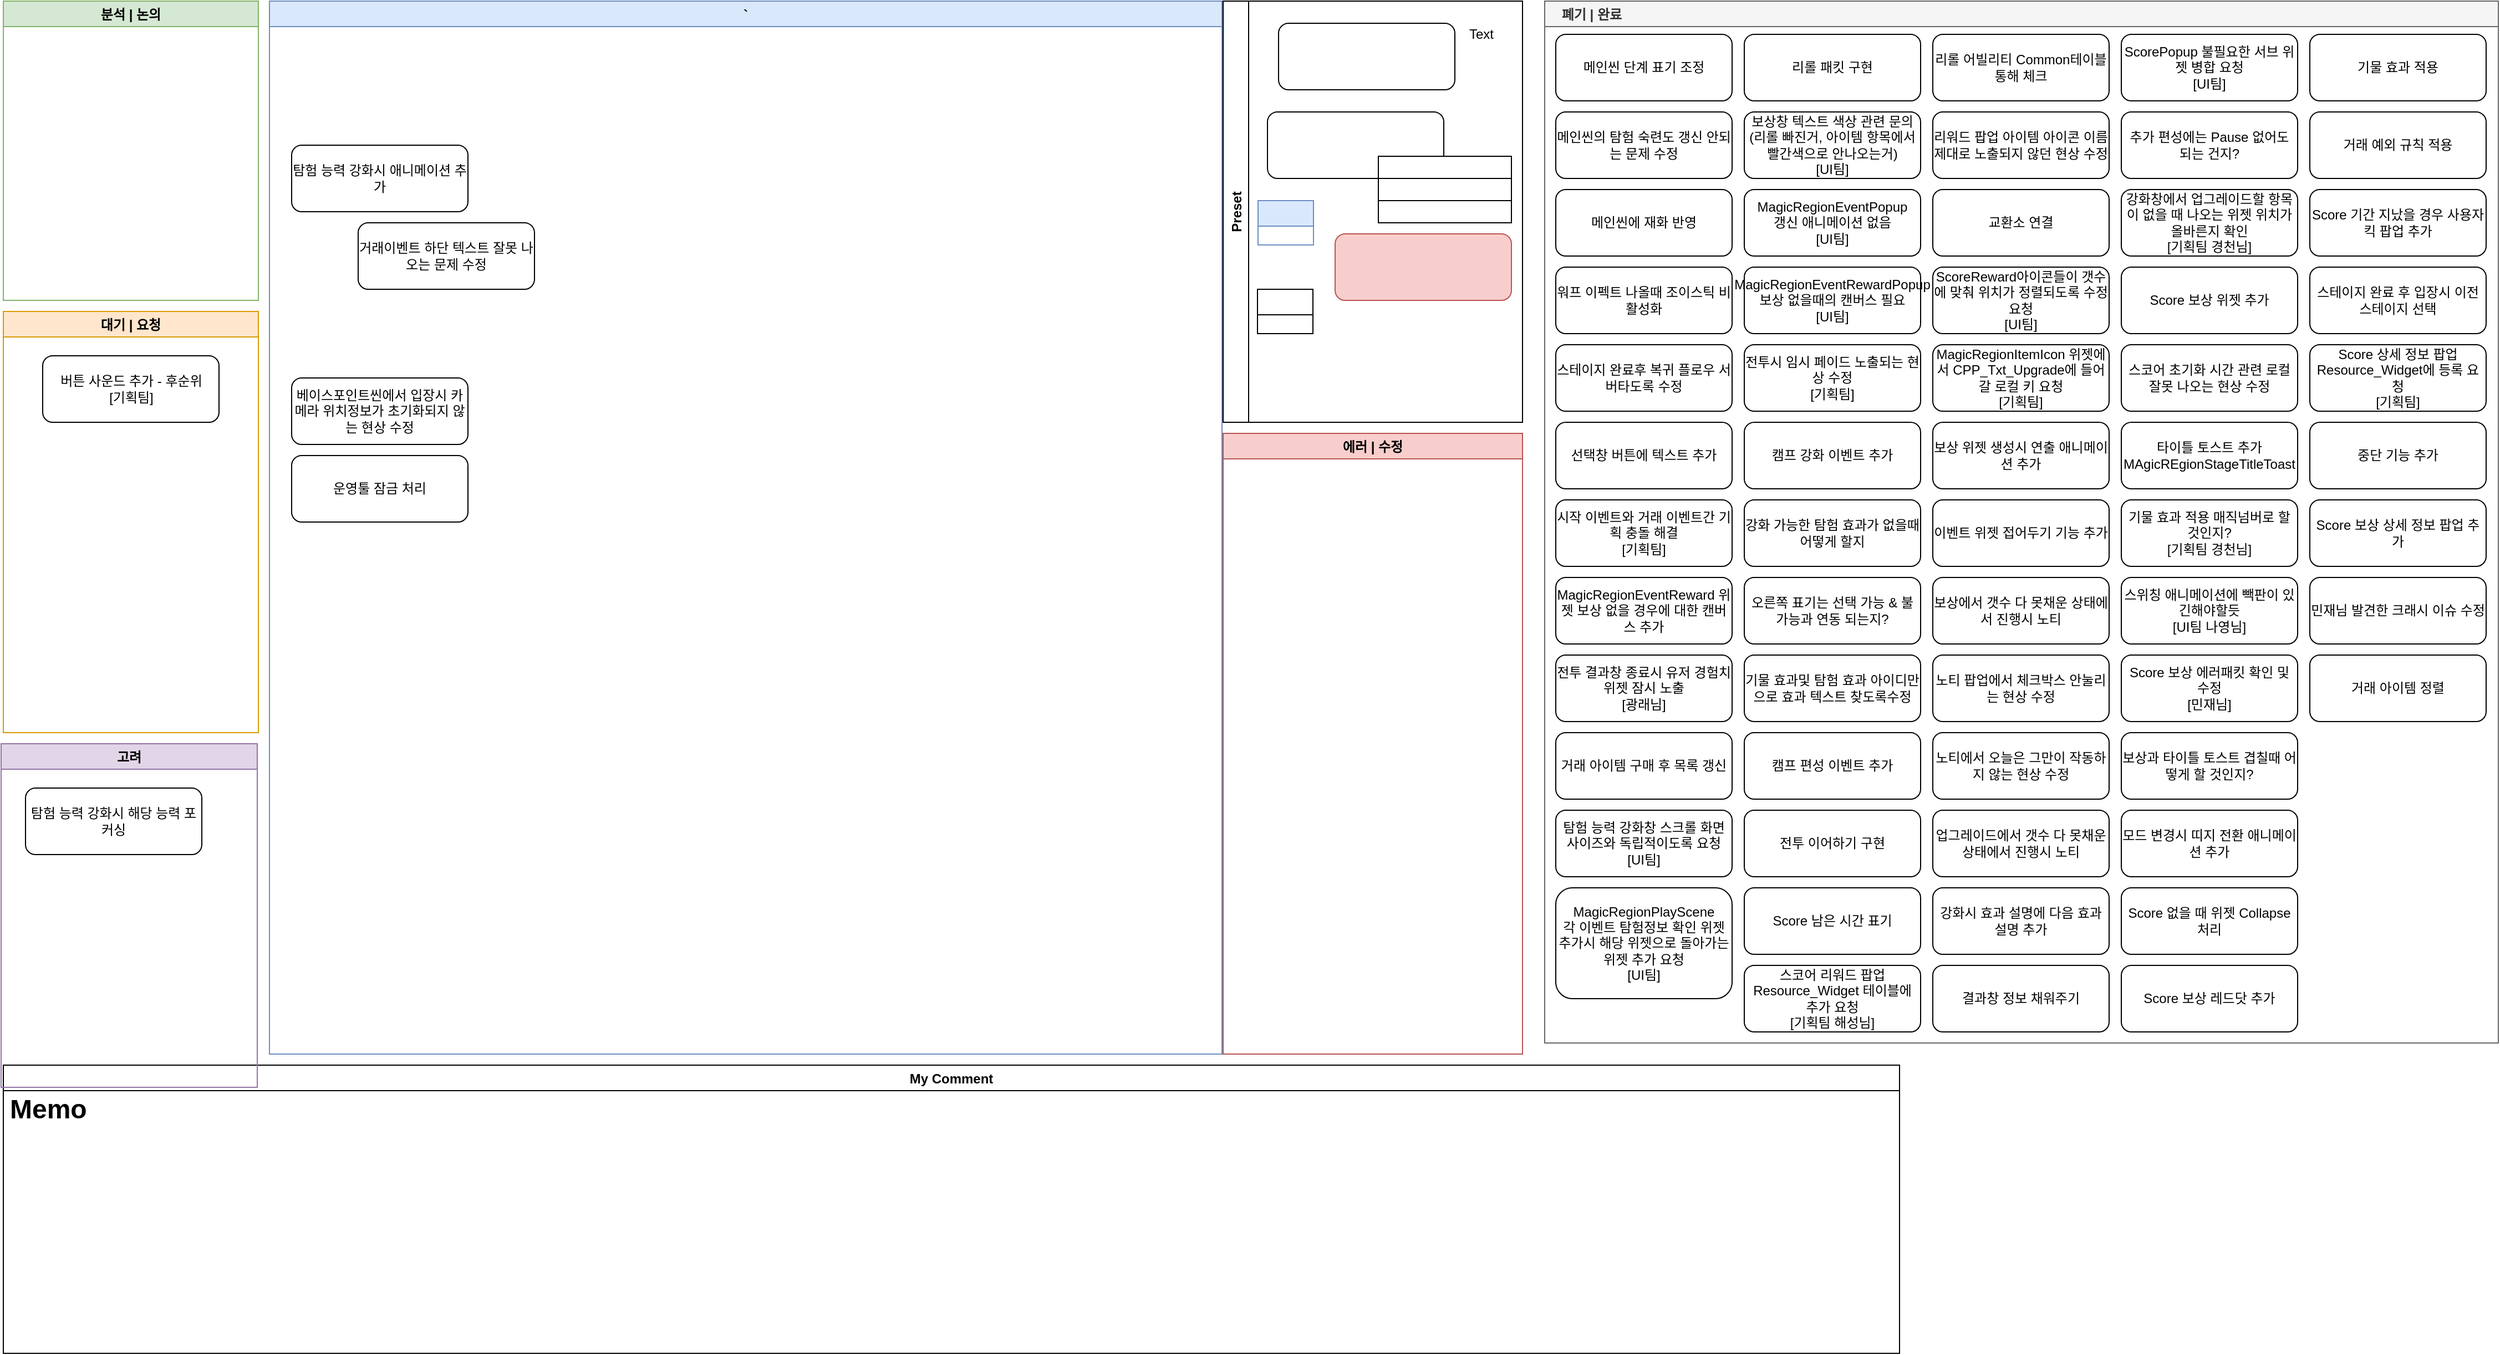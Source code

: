 <mxfile version="24.8.4">
  <diagram id="sQ8EXhfYu_Z4RW1TYD9f" name="Page-1">
    <mxGraphModel dx="1687" dy="878" grid="1" gridSize="10" guides="1" tooltips="1" connect="0" arrows="1" fold="1" page="1" pageScale="1" pageWidth="827" pageHeight="1169" math="0" shadow="0">
      <root>
        <mxCell id="0" />
        <mxCell id="1" parent="0" />
        <mxCell id="wOnGFkAYj0Utu0_wV-MN-16" value="`" style="swimlane;fillColor=#dae8fc;strokeColor=#6c8ebf;" parent="1" vertex="1">
          <mxGeometry x="270" y="50" width="859" height="950" as="geometry" />
        </mxCell>
        <mxCell id="Hl0CqrcyUsH3RmlXjL36-19" value="베이스포인트씬에서 입장시 카메라 위치정보가 초기화되지 않는 현상 수정" style="rounded=1;whiteSpace=wrap;html=1;" parent="wOnGFkAYj0Utu0_wV-MN-16" vertex="1">
          <mxGeometry x="20" y="340" width="159" height="60" as="geometry" />
        </mxCell>
        <mxCell id="-H19STxGfVn_PWDj7dHE-33" value="탐험 능력 강화시 애니메이션 추가" style="rounded=1;whiteSpace=wrap;html=1;" vertex="1" parent="wOnGFkAYj0Utu0_wV-MN-16">
          <mxGeometry x="20" y="130" width="159" height="60" as="geometry" />
        </mxCell>
        <mxCell id="-H19STxGfVn_PWDj7dHE-34" value="운영툴 잠금 처리" style="rounded=1;whiteSpace=wrap;html=1;" vertex="1" parent="wOnGFkAYj0Utu0_wV-MN-16">
          <mxGeometry x="20" y="410" width="159" height="60" as="geometry" />
        </mxCell>
        <mxCell id="-H19STxGfVn_PWDj7dHE-37" value="거래이벤트 하단 텍스트 잘못 나오는 문제 수정" style="rounded=1;whiteSpace=wrap;html=1;" vertex="1" parent="wOnGFkAYj0Utu0_wV-MN-16">
          <mxGeometry x="80" y="200" width="159" height="60" as="geometry" />
        </mxCell>
        <mxCell id="wOnGFkAYj0Utu0_wV-MN-17" value="분석 | 논의" style="swimlane;strokeColor=#82b366;fillColor=#D5E8D4;" parent="1" vertex="1">
          <mxGeometry x="30" y="50" width="230" height="270" as="geometry" />
        </mxCell>
        <mxCell id="MTrl5ynQiznJmTlUDSWs-4" value="대기 | 요청" style="swimlane;strokeColor=#d79b00;fillColor=#ffe6cc;" parent="1" vertex="1">
          <mxGeometry x="30" y="330" width="230" height="380" as="geometry" />
        </mxCell>
        <mxCell id="Hl0CqrcyUsH3RmlXjL36-31" value="버튼 사운드 추가 - 후순위&lt;br&gt;[기획팀]" style="rounded=1;whiteSpace=wrap;html=1;" parent="MTrl5ynQiznJmTlUDSWs-4" vertex="1">
          <mxGeometry x="35.5" y="40" width="159" height="60" as="geometry" />
        </mxCell>
        <mxCell id="hDPYIisuoytdxOGGVnbc-3" value="    폐기 | 완료" style="swimlane;strokeColor=#666666;fillColor=#f5f5f5;fontColor=#333333;align=left;" parent="1" vertex="1">
          <mxGeometry x="1420" y="50" width="860" height="940" as="geometry">
            <mxRectangle x="1130" y="50" width="90" height="23" as="alternateBounds" />
          </mxGeometry>
        </mxCell>
        <mxCell id="dMWVsQm3UKa0kzxUu898-2" value="메인씬 단계 표기 조정" style="rounded=1;whiteSpace=wrap;html=1;" parent="hDPYIisuoytdxOGGVnbc-3" vertex="1">
          <mxGeometry x="10" y="30" width="159" height="60" as="geometry" />
        </mxCell>
        <mxCell id="Hl0CqrcyUsH3RmlXjL36-9" value="메인씬의 탐험 숙련도 갱신 안되는 문제 수정" style="rounded=1;whiteSpace=wrap;html=1;" parent="hDPYIisuoytdxOGGVnbc-3" vertex="1">
          <mxGeometry x="10" y="100" width="159" height="60" as="geometry" />
        </mxCell>
        <mxCell id="Hl0CqrcyUsH3RmlXjL36-11" value="메인씬에 재화 반영" style="rounded=1;whiteSpace=wrap;html=1;" parent="hDPYIisuoytdxOGGVnbc-3" vertex="1">
          <mxGeometry x="10" y="170" width="159" height="60" as="geometry" />
        </mxCell>
        <mxCell id="Hl0CqrcyUsH3RmlXjL36-12" value="워프 이펙트 나올때 조이스틱 비활성화" style="rounded=1;whiteSpace=wrap;html=1;" parent="hDPYIisuoytdxOGGVnbc-3" vertex="1">
          <mxGeometry x="10" y="240" width="159" height="60" as="geometry" />
        </mxCell>
        <mxCell id="Hl0CqrcyUsH3RmlXjL36-5" value="스테이지 완료후 복귀 플로우 서버타도록 수정" style="rounded=1;whiteSpace=wrap;html=1;" parent="hDPYIisuoytdxOGGVnbc-3" vertex="1">
          <mxGeometry x="10" y="310" width="159" height="60" as="geometry" />
        </mxCell>
        <mxCell id="Hl0CqrcyUsH3RmlXjL36-10" value="선택창 버튼에 텍스트 추가" style="rounded=1;whiteSpace=wrap;html=1;" parent="hDPYIisuoytdxOGGVnbc-3" vertex="1">
          <mxGeometry x="10" y="380" width="159" height="60" as="geometry" />
        </mxCell>
        <mxCell id="Hl0CqrcyUsH3RmlXjL36-8" value="시작 이벤트와 거래 이벤트간 기획 충돌 해결&lt;br&gt;[기획팀]" style="rounded=1;whiteSpace=wrap;html=1;" parent="hDPYIisuoytdxOGGVnbc-3" vertex="1">
          <mxGeometry x="10" y="450" width="159" height="60" as="geometry" />
        </mxCell>
        <mxCell id="Hl0CqrcyUsH3RmlXjL36-21" value="MagicRegionEventReward 위젯 보상 없을 경우에 대한 캔버스 추가" style="rounded=1;whiteSpace=wrap;html=1;" parent="hDPYIisuoytdxOGGVnbc-3" vertex="1">
          <mxGeometry x="10" y="520" width="159" height="60" as="geometry" />
        </mxCell>
        <mxCell id="Hl0CqrcyUsH3RmlXjL36-2" value="전투 결과창 종료시 유저 경험치 위젯 잠시 노출&lt;br&gt;[광래님]" style="rounded=1;whiteSpace=wrap;html=1;" parent="hDPYIisuoytdxOGGVnbc-3" vertex="1">
          <mxGeometry x="10" y="590" width="159" height="60" as="geometry" />
        </mxCell>
        <mxCell id="Hl0CqrcyUsH3RmlXjL36-17" value="거래 아이템 구매 후 목록 갱신" style="rounded=1;whiteSpace=wrap;html=1;" parent="hDPYIisuoytdxOGGVnbc-3" vertex="1">
          <mxGeometry x="10" y="660" width="159" height="60" as="geometry" />
        </mxCell>
        <mxCell id="Hl0CqrcyUsH3RmlXjL36-7" value="탐험 능력 강화창 스크롤 화면 사이즈와 독립적이도록 요청&lt;div&gt;[UI팀]&lt;/div&gt;" style="rounded=1;whiteSpace=wrap;html=1;" parent="hDPYIisuoytdxOGGVnbc-3" vertex="1">
          <mxGeometry x="10" y="730" width="159" height="60" as="geometry" />
        </mxCell>
        <mxCell id="Hl0CqrcyUsH3RmlXjL36-13" value="MagicRegionPlayScene&lt;br&gt;각 이벤트 탐험정보 확인 위젯 추가시 해당 위젯으로 돌아가는 위젯 추가 요청&lt;br&gt;&lt;div&gt;[UI팀]&lt;/div&gt;" style="rounded=1;whiteSpace=wrap;html=1;" parent="hDPYIisuoytdxOGGVnbc-3" vertex="1">
          <mxGeometry x="10" y="800" width="159" height="100" as="geometry" />
        </mxCell>
        <mxCell id="Hl0CqrcyUsH3RmlXjL36-22" value="보상창 텍스트 색상 관련 문의(리롤 빠진거, 아이템 항목에서 빨간색으로 안나오는거)&lt;div&gt;[UI팀]&lt;/div&gt;" style="rounded=1;whiteSpace=wrap;html=1;" parent="hDPYIisuoytdxOGGVnbc-3" vertex="1">
          <mxGeometry x="180" y="100" width="159" height="60" as="geometry" />
        </mxCell>
        <mxCell id="Hl0CqrcyUsH3RmlXjL36-24" value="MagicRegionEventPopup&lt;br&gt;갱신 애니메이션 없음&lt;div&gt;[UI팀]&lt;/div&gt;" style="rounded=1;whiteSpace=wrap;html=1;" parent="hDPYIisuoytdxOGGVnbc-3" vertex="1">
          <mxGeometry x="180" y="170" width="159" height="60" as="geometry" />
        </mxCell>
        <mxCell id="Hl0CqrcyUsH3RmlXjL36-25" value="MagicRegionEventRewardPopup 보상 없을때의 캔버스 필요&lt;br&gt;[UI팀]" style="rounded=1;whiteSpace=wrap;html=1;" parent="hDPYIisuoytdxOGGVnbc-3" vertex="1">
          <mxGeometry x="180" y="240" width="159" height="60" as="geometry" />
        </mxCell>
        <mxCell id="dMWVsQm3UKa0kzxUu898-1" value="리롤 패킷 구현" style="rounded=1;whiteSpace=wrap;html=1;" parent="hDPYIisuoytdxOGGVnbc-3" vertex="1">
          <mxGeometry x="180" y="30" width="159" height="60" as="geometry" />
        </mxCell>
        <mxCell id="Hl0CqrcyUsH3RmlXjL36-6" value="전투시 임시 페이드 노출되는 현상 수정&lt;div&gt;[기획팀]&lt;/div&gt;" style="rounded=1;whiteSpace=wrap;html=1;" parent="hDPYIisuoytdxOGGVnbc-3" vertex="1">
          <mxGeometry x="180" y="310" width="159" height="60" as="geometry" />
        </mxCell>
        <mxCell id="Hl0CqrcyUsH3RmlXjL36-15" value="캠프 강화 이벤트 추가" style="rounded=1;whiteSpace=wrap;html=1;" parent="hDPYIisuoytdxOGGVnbc-3" vertex="1">
          <mxGeometry x="180" y="380" width="159" height="60" as="geometry" />
        </mxCell>
        <mxCell id="Hl0CqrcyUsH3RmlXjL36-26" value="강화 가능한 탐험 효과가 없을때 어떻게 할지" style="rounded=1;whiteSpace=wrap;html=1;" parent="hDPYIisuoytdxOGGVnbc-3" vertex="1">
          <mxGeometry x="180" y="450" width="159" height="60" as="geometry" />
        </mxCell>
        <mxCell id="Hl0CqrcyUsH3RmlXjL36-27" value="오른쪽 표기는 선택 가능 &amp;amp; 불가능과 연동 되는지?" style="rounded=1;whiteSpace=wrap;html=1;" parent="hDPYIisuoytdxOGGVnbc-3" vertex="1">
          <mxGeometry x="180" y="520" width="159" height="60" as="geometry" />
        </mxCell>
        <mxCell id="-H19STxGfVn_PWDj7dHE-1" value="기물 효과및 탐험 효과 아이디만으로 효과 텍스트 찾도록수정" style="rounded=1;whiteSpace=wrap;html=1;" vertex="1" parent="hDPYIisuoytdxOGGVnbc-3">
          <mxGeometry x="180" y="590" width="159" height="60" as="geometry" />
        </mxCell>
        <mxCell id="Hl0CqrcyUsH3RmlXjL36-14" value="캠프 편성 이벤트 추가" style="rounded=1;whiteSpace=wrap;html=1;" parent="hDPYIisuoytdxOGGVnbc-3" vertex="1">
          <mxGeometry x="180" y="660" width="159" height="60" as="geometry" />
        </mxCell>
        <mxCell id="Hl0CqrcyUsH3RmlXjL36-30" value="전투 이어하기 구현" style="rounded=1;whiteSpace=wrap;html=1;" parent="hDPYIisuoytdxOGGVnbc-3" vertex="1">
          <mxGeometry x="180" y="730" width="159" height="60" as="geometry" />
        </mxCell>
        <mxCell id="-H19STxGfVn_PWDj7dHE-2" value="Score 남은 시간 표기" style="rounded=1;whiteSpace=wrap;html=1;" vertex="1" parent="hDPYIisuoytdxOGGVnbc-3">
          <mxGeometry x="180" y="800" width="159" height="60" as="geometry" />
        </mxCell>
        <mxCell id="-H19STxGfVn_PWDj7dHE-8" value="스코어 리워드 팝업 Resource_Widget 테이블에 추가 요청&lt;br&gt;[기획팀 해성님]" style="rounded=1;whiteSpace=wrap;html=1;" vertex="1" parent="hDPYIisuoytdxOGGVnbc-3">
          <mxGeometry x="180" y="870" width="159" height="60" as="geometry" />
        </mxCell>
        <mxCell id="Hl0CqrcyUsH3RmlXjL36-23" value="리롤 어빌리티 Common테이블 통해 체크" style="rounded=1;whiteSpace=wrap;html=1;" parent="hDPYIisuoytdxOGGVnbc-3" vertex="1">
          <mxGeometry x="350" y="30" width="159" height="60" as="geometry" />
        </mxCell>
        <mxCell id="-H19STxGfVn_PWDj7dHE-10" value="리워드 팝업 아이템 아이콘 이름 제대로 노출되지 않던 현상 수정" style="rounded=1;whiteSpace=wrap;html=1;" vertex="1" parent="hDPYIisuoytdxOGGVnbc-3">
          <mxGeometry x="350" y="100" width="159" height="60" as="geometry" />
        </mxCell>
        <mxCell id="-H19STxGfVn_PWDj7dHE-12" value="교환소 연결" style="rounded=1;whiteSpace=wrap;html=1;" vertex="1" parent="hDPYIisuoytdxOGGVnbc-3">
          <mxGeometry x="350" y="170" width="159" height="60" as="geometry" />
        </mxCell>
        <mxCell id="-H19STxGfVn_PWDj7dHE-9" value="ScoreReward아이콘들이 갯수에 맞춰 위치가 정렬되도록 수정 요청&lt;br&gt;[UI팀]" style="rounded=1;whiteSpace=wrap;html=1;" vertex="1" parent="hDPYIisuoytdxOGGVnbc-3">
          <mxGeometry x="350" y="240" width="159" height="60" as="geometry" />
        </mxCell>
        <mxCell id="Hl0CqrcyUsH3RmlXjL36-28" value="MagicRegionItemIcon 위젯에서 CPP_Txt_Upgrade에 들어갈 로컬 키 요청&lt;br&gt;[기획팀]" style="rounded=1;whiteSpace=wrap;html=1;" parent="hDPYIisuoytdxOGGVnbc-3" vertex="1">
          <mxGeometry x="350" y="310" width="159" height="60" as="geometry" />
        </mxCell>
        <mxCell id="-H19STxGfVn_PWDj7dHE-6" value="보상 위젯 생성시 연출 애니메이션 추가" style="rounded=1;whiteSpace=wrap;html=1;" vertex="1" parent="hDPYIisuoytdxOGGVnbc-3">
          <mxGeometry x="350" y="380" width="159" height="60" as="geometry" />
        </mxCell>
        <mxCell id="-H19STxGfVn_PWDj7dHE-14" value="이벤트 위젯 접어두기 기능 추가" style="rounded=1;whiteSpace=wrap;html=1;" vertex="1" parent="hDPYIisuoytdxOGGVnbc-3">
          <mxGeometry x="350" y="450" width="159" height="60" as="geometry" />
        </mxCell>
        <mxCell id="Hl0CqrcyUsH3RmlXjL36-29" value="보상에서 갯수 다 못채운 상태에서 진행시 노티" style="rounded=1;whiteSpace=wrap;html=1;" parent="hDPYIisuoytdxOGGVnbc-3" vertex="1">
          <mxGeometry x="350" y="520" width="159" height="60" as="geometry" />
        </mxCell>
        <mxCell id="-H19STxGfVn_PWDj7dHE-15" value="노티 팝업에서 체크박스 안눌리는 현상 수정" style="rounded=1;whiteSpace=wrap;html=1;" vertex="1" parent="hDPYIisuoytdxOGGVnbc-3">
          <mxGeometry x="350" y="590" width="159" height="60" as="geometry" />
        </mxCell>
        <mxCell id="-H19STxGfVn_PWDj7dHE-16" value="노티에서 오늘은 그만이 작동하지 않는 현상 수정" style="rounded=1;whiteSpace=wrap;html=1;" vertex="1" parent="hDPYIisuoytdxOGGVnbc-3">
          <mxGeometry x="350" y="660" width="159" height="60" as="geometry" />
        </mxCell>
        <mxCell id="Hl0CqrcyUsH3RmlXjL36-33" value="업그레이드에서 갯수 다 못채운 상태에서 진행시 노티" style="rounded=1;whiteSpace=wrap;html=1;" parent="hDPYIisuoytdxOGGVnbc-3" vertex="1">
          <mxGeometry x="350" y="730" width="159" height="60" as="geometry" />
        </mxCell>
        <mxCell id="Hl0CqrcyUsH3RmlXjL36-34" value="강화시 효과 설명에 다음 효과 설명 추가" style="rounded=1;whiteSpace=wrap;html=1;" parent="hDPYIisuoytdxOGGVnbc-3" vertex="1">
          <mxGeometry x="350" y="800" width="159" height="60" as="geometry" />
        </mxCell>
        <mxCell id="Hl0CqrcyUsH3RmlXjL36-1" value="결과창 정보 채워주기" style="rounded=1;whiteSpace=wrap;html=1;" parent="hDPYIisuoytdxOGGVnbc-3" vertex="1">
          <mxGeometry x="350" y="870" width="159" height="60" as="geometry" />
        </mxCell>
        <mxCell id="-H19STxGfVn_PWDj7dHE-13" value="ScorePopup 불필요한 서브 위젯 병합 요청&lt;br&gt;[UI팀]" style="rounded=1;whiteSpace=wrap;html=1;" vertex="1" parent="hDPYIisuoytdxOGGVnbc-3">
          <mxGeometry x="520" y="30" width="159" height="60" as="geometry" />
        </mxCell>
        <mxCell id="-H19STxGfVn_PWDj7dHE-18" value="추가 편성에는 Pause 없어도 되는 건지?" style="rounded=1;whiteSpace=wrap;html=1;" vertex="1" parent="hDPYIisuoytdxOGGVnbc-3">
          <mxGeometry x="520" y="100" width="159" height="60" as="geometry" />
        </mxCell>
        <mxCell id="-H19STxGfVn_PWDj7dHE-20" value="강화창에서 업그레이드할 항목이 없을 때 나오는 위젯 위치가 올바른지 확인&lt;br&gt;[기획팀 경천님]" style="rounded=1;whiteSpace=wrap;html=1;" vertex="1" parent="hDPYIisuoytdxOGGVnbc-3">
          <mxGeometry x="520" y="170" width="159" height="60" as="geometry" />
        </mxCell>
        <mxCell id="-H19STxGfVn_PWDj7dHE-3" value="Score 보상 위젯 추가" style="rounded=1;whiteSpace=wrap;html=1;" vertex="1" parent="hDPYIisuoytdxOGGVnbc-3">
          <mxGeometry x="520" y="240" width="159" height="60" as="geometry" />
        </mxCell>
        <mxCell id="-H19STxGfVn_PWDj7dHE-4" value="스코어 초기화 시간 관련 로컬 잘못 나오는 현상 수정" style="rounded=1;whiteSpace=wrap;html=1;" vertex="1" parent="hDPYIisuoytdxOGGVnbc-3">
          <mxGeometry x="520" y="310" width="159" height="60" as="geometry" />
        </mxCell>
        <mxCell id="-H19STxGfVn_PWDj7dHE-25" value="타이틀 토스트 추가&lt;div&gt;MAgicREgionStageTitleToast&lt;/div&gt;" style="rounded=1;whiteSpace=wrap;html=1;" vertex="1" parent="hDPYIisuoytdxOGGVnbc-3">
          <mxGeometry x="520" y="380" width="159" height="60" as="geometry" />
        </mxCell>
        <mxCell id="-H19STxGfVn_PWDj7dHE-27" value="기물 효과 적용 매직넘버로 할 것인지?&lt;br&gt;[기획팀 경천님]" style="rounded=1;whiteSpace=wrap;html=1;" vertex="1" parent="hDPYIisuoytdxOGGVnbc-3">
          <mxGeometry x="520" y="450" width="159" height="60" as="geometry" />
        </mxCell>
        <mxCell id="-H19STxGfVn_PWDj7dHE-29" value="스위칭 애니메이션에 빽판이 있긴해야할듯&lt;br&gt;[UI팀 나영님]" style="rounded=1;whiteSpace=wrap;html=1;" vertex="1" parent="hDPYIisuoytdxOGGVnbc-3">
          <mxGeometry x="520" y="520" width="159" height="60" as="geometry" />
        </mxCell>
        <mxCell id="-H19STxGfVn_PWDj7dHE-26" value="Score 보상 에러패킷 확인 및 수정&lt;br&gt;[민재님]" style="rounded=1;whiteSpace=wrap;html=1;" vertex="1" parent="hDPYIisuoytdxOGGVnbc-3">
          <mxGeometry x="520" y="590" width="159" height="60" as="geometry" />
        </mxCell>
        <mxCell id="-H19STxGfVn_PWDj7dHE-28" value="보상과 타이틀 토스트 겹칠때 어떻게 할 것인지?" style="rounded=1;whiteSpace=wrap;html=1;" vertex="1" parent="hDPYIisuoytdxOGGVnbc-3">
          <mxGeometry x="520" y="660" width="159" height="60" as="geometry" />
        </mxCell>
        <mxCell id="-H19STxGfVn_PWDj7dHE-22" value="모드 변경시 띠지 전환 애니메이션 추가" style="rounded=1;whiteSpace=wrap;html=1;" vertex="1" parent="hDPYIisuoytdxOGGVnbc-3">
          <mxGeometry x="520" y="730" width="159" height="60" as="geometry" />
        </mxCell>
        <mxCell id="-H19STxGfVn_PWDj7dHE-30" value="Score 없을 때 위젯 Collapse 처리" style="rounded=1;whiteSpace=wrap;html=1;" vertex="1" parent="hDPYIisuoytdxOGGVnbc-3">
          <mxGeometry x="520" y="800" width="159" height="60" as="geometry" />
        </mxCell>
        <mxCell id="-H19STxGfVn_PWDj7dHE-11" value="Score 보상 레드닷 추가" style="rounded=1;whiteSpace=wrap;html=1;" vertex="1" parent="hDPYIisuoytdxOGGVnbc-3">
          <mxGeometry x="520" y="870" width="159" height="60" as="geometry" />
        </mxCell>
        <mxCell id="-H19STxGfVn_PWDj7dHE-17" value="거래 예외 규칙 적용" style="rounded=1;whiteSpace=wrap;html=1;" vertex="1" parent="hDPYIisuoytdxOGGVnbc-3">
          <mxGeometry x="690" y="100" width="159" height="60" as="geometry" />
        </mxCell>
        <mxCell id="-H19STxGfVn_PWDj7dHE-31" value="Score 기간 지났을 경우 사용자 킥 팝업 추가" style="rounded=1;whiteSpace=wrap;html=1;" vertex="1" parent="hDPYIisuoytdxOGGVnbc-3">
          <mxGeometry x="690" y="170" width="159" height="60" as="geometry" />
        </mxCell>
        <mxCell id="Hl0CqrcyUsH3RmlXjL36-18" value="스테이지 완료 후 입장시 이전 스테이지 선택" style="rounded=1;whiteSpace=wrap;html=1;" parent="hDPYIisuoytdxOGGVnbc-3" vertex="1">
          <mxGeometry x="690" y="240" width="159" height="60" as="geometry" />
        </mxCell>
        <mxCell id="-H19STxGfVn_PWDj7dHE-36" value="Score 상세 정보 팝업 Resource_Widget에 등록 요청&lt;br&gt;[기획팀]" style="rounded=1;whiteSpace=wrap;html=1;" vertex="1" parent="hDPYIisuoytdxOGGVnbc-3">
          <mxGeometry x="690" y="310" width="159" height="60" as="geometry" />
        </mxCell>
        <mxCell id="-H19STxGfVn_PWDj7dHE-35" value="중단 기능 추가" style="rounded=1;whiteSpace=wrap;html=1;" vertex="1" parent="hDPYIisuoytdxOGGVnbc-3">
          <mxGeometry x="690" y="380" width="159" height="60" as="geometry" />
        </mxCell>
        <mxCell id="-H19STxGfVn_PWDj7dHE-32" value="Score 보상 상세 정보 팝업 추가" style="rounded=1;whiteSpace=wrap;html=1;" vertex="1" parent="hDPYIisuoytdxOGGVnbc-3">
          <mxGeometry x="690" y="450" width="159" height="60" as="geometry" />
        </mxCell>
        <mxCell id="-H19STxGfVn_PWDj7dHE-24" value="민재님 발견한 크래시 이슈 수정" style="rounded=1;whiteSpace=wrap;html=1;" vertex="1" parent="hDPYIisuoytdxOGGVnbc-3">
          <mxGeometry x="690" y="520" width="159" height="60" as="geometry" />
        </mxCell>
        <mxCell id="Hl0CqrcyUsH3RmlXjL36-16" value="거래 아이템 정렬" style="rounded=1;whiteSpace=wrap;html=1;" parent="hDPYIisuoytdxOGGVnbc-3" vertex="1">
          <mxGeometry x="690" y="590" width="159" height="60" as="geometry" />
        </mxCell>
        <mxCell id="6kkVd8V_ymKgZ0_L0vxy-3" value="My Comment" style="swimlane;" parent="1" vertex="1">
          <mxGeometry x="30" y="1010" width="1710" height="260" as="geometry">
            <mxRectangle x="49" y="720" width="100" height="23" as="alternateBounds" />
          </mxGeometry>
        </mxCell>
        <mxCell id="KfCYHrgsOKh0RXw9eGPa-2" value="&lt;h1&gt;Memo&lt;/h1&gt;&lt;div&gt;&lt;br&gt;&lt;/div&gt;" style="text;html=1;strokeColor=none;fillColor=none;spacing=5;spacingTop=-20;whiteSpace=wrap;overflow=hidden;rounded=0;align=left;" parent="6kkVd8V_ymKgZ0_L0vxy-3" vertex="1">
          <mxGeometry x="1" y="20" width="1070" height="240" as="geometry" />
        </mxCell>
        <mxCell id="wOnGFkAYj0Utu0_wV-MN-18" value="고려" style="swimlane;fillColor=#e1d5e7;strokeColor=#9673a6;" parent="1" vertex="1">
          <mxGeometry x="28" y="720" width="231" height="310" as="geometry" />
        </mxCell>
        <mxCell id="-H19STxGfVn_PWDj7dHE-21" value="탐험 능력 강화시 해당 능력 포커싱" style="rounded=1;whiteSpace=wrap;html=1;" vertex="1" parent="wOnGFkAYj0Utu0_wV-MN-18">
          <mxGeometry x="22" y="40" width="159" height="60" as="geometry" />
        </mxCell>
        <mxCell id="oumLD8d3DvaTa1NXrWpt-27" value="Preset" style="swimlane;horizontal=0;" parent="1" vertex="1">
          <mxGeometry x="1130" y="50" width="270" height="380" as="geometry" />
        </mxCell>
        <mxCell id="oumLD8d3DvaTa1NXrWpt-32" value="" style="swimlane;fillColor=#dae8fc;strokeColor=#6c8ebf;" parent="oumLD8d3DvaTa1NXrWpt-27" vertex="1" collapsed="1">
          <mxGeometry x="31.5" y="180" width="50" height="40" as="geometry">
            <mxRectangle x="31.5" y="180" width="219.5" height="60" as="alternateBounds" />
          </mxGeometry>
        </mxCell>
        <mxCell id="oumLD8d3DvaTa1NXrWpt-34" value="" style="swimlane;" parent="oumLD8d3DvaTa1NXrWpt-27" vertex="1" collapsed="1">
          <mxGeometry x="31" y="260" width="50" height="40" as="geometry">
            <mxRectangle x="31" y="260" width="219" height="50" as="alternateBounds" />
          </mxGeometry>
        </mxCell>
        <mxCell id="Fb32EvJjGHJRLybvlaYY-3" value="Text" style="text;html=1;align=left;verticalAlign=middle;resizable=0;points=[];autosize=1;strokeColor=none;" parent="oumLD8d3DvaTa1NXrWpt-27" vertex="1">
          <mxGeometry x="220" y="20" width="40" height="20" as="geometry" />
        </mxCell>
        <mxCell id="tH88tRurDEZZYX3UZ1Wb-1" value="" style="rounded=1;whiteSpace=wrap;html=1;" parent="oumLD8d3DvaTa1NXrWpt-27" vertex="1">
          <mxGeometry x="50" y="20" width="159" height="60" as="geometry" />
        </mxCell>
        <mxCell id="8vmb4RLjWRvc2X2qJKQM-1" value="" style="rounded=1;whiteSpace=wrap;html=1;fillColor=#f8cecc;strokeColor=#b85450;" parent="oumLD8d3DvaTa1NXrWpt-27" vertex="1">
          <mxGeometry x="101" y="210" width="159" height="60" as="geometry" />
        </mxCell>
        <mxCell id="Lh-9QCx4mtw0z8OulHlL-3" value="" style="group" parent="oumLD8d3DvaTa1NXrWpt-27" vertex="1" connectable="0">
          <mxGeometry x="40" y="100" width="220" height="100" as="geometry" />
        </mxCell>
        <mxCell id="Lh-9QCx4mtw0z8OulHlL-2" value="" style="rounded=0;whiteSpace=wrap;html=1;" parent="Lh-9QCx4mtw0z8OulHlL-3" vertex="1">
          <mxGeometry x="100" y="80" width="120" height="20" as="geometry" />
        </mxCell>
        <mxCell id="oumLD8d3DvaTa1NXrWpt-28" value="" style="rounded=1;whiteSpace=wrap;html=1;" parent="Lh-9QCx4mtw0z8OulHlL-3" vertex="1">
          <mxGeometry width="159" height="60" as="geometry" />
        </mxCell>
        <mxCell id="oumLD8d3DvaTa1NXrWpt-29" value="" style="rounded=0;whiteSpace=wrap;html=1;" parent="Lh-9QCx4mtw0z8OulHlL-3" vertex="1">
          <mxGeometry x="100" y="60" width="120" height="20" as="geometry" />
        </mxCell>
        <mxCell id="oumLD8d3DvaTa1NXrWpt-30" value="" style="rounded=0;whiteSpace=wrap;html=1;" parent="Lh-9QCx4mtw0z8OulHlL-3" vertex="1">
          <mxGeometry x="100" y="40" width="120" height="20" as="geometry" />
        </mxCell>
        <mxCell id="9A0mLHsorhuxDrabdEOj-9" value="에러 | 수정" style="swimlane;fillColor=#f8cecc;strokeColor=#b85450;startSize=23;" parent="1" vertex="1">
          <mxGeometry x="1130" y="440" width="270" height="560" as="geometry">
            <mxRectangle x="620" y="440" width="90" height="23" as="alternateBounds" />
          </mxGeometry>
        </mxCell>
        <mxCell id="-H19STxGfVn_PWDj7dHE-23" value="기물 효과 적용" style="rounded=1;whiteSpace=wrap;html=1;" vertex="1" parent="1">
          <mxGeometry x="2110" y="80" width="159" height="60" as="geometry" />
        </mxCell>
      </root>
    </mxGraphModel>
  </diagram>
</mxfile>
